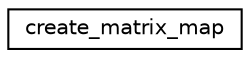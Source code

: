 digraph "Graphical Class Hierarchy"
{
  edge [fontname="Helvetica",fontsize="10",labelfontname="Helvetica",labelfontsize="10"];
  node [fontname="Helvetica",fontsize="10",shape=record];
  rankdir="LR";
  Node1 [label="create_matrix_map",height=0.2,width=0.4,color="black", fillcolor="white", style="filled",URL="$classcreate__matrix__map.html"];
}
